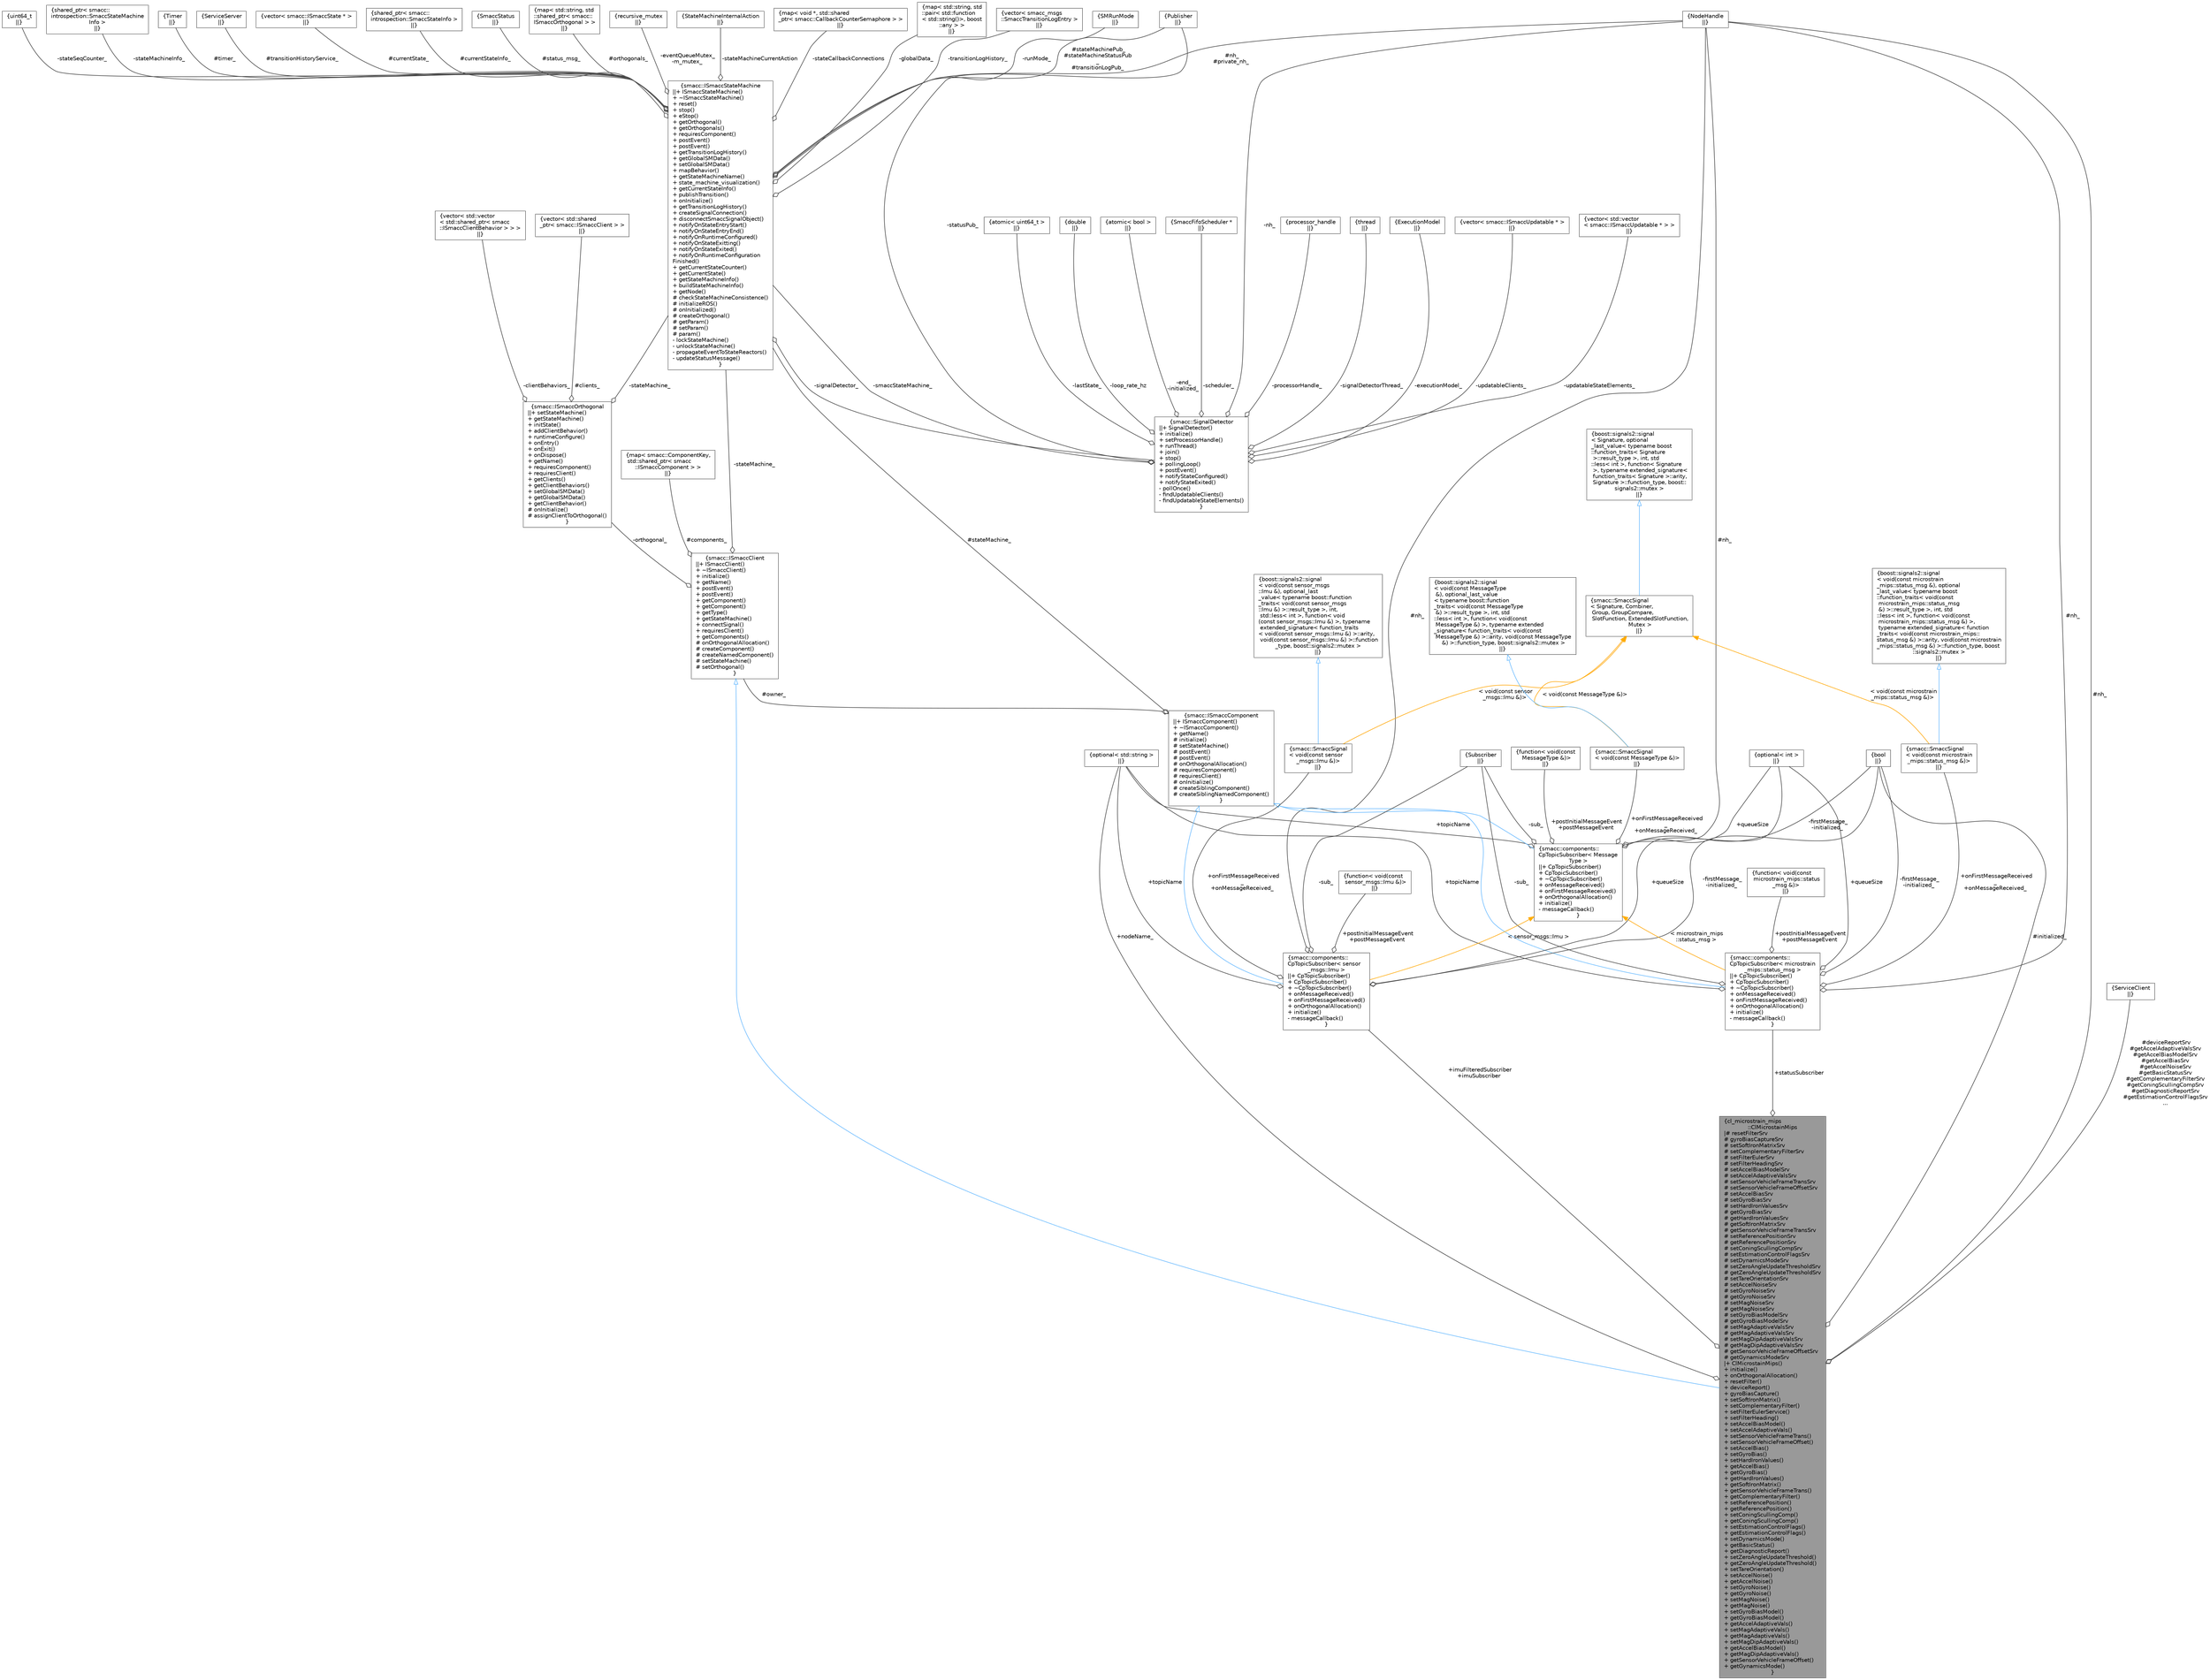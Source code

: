 digraph "cl_microstrain_mips::ClMicrostainMips"
{
 // LATEX_PDF_SIZE
  bgcolor="transparent";
  edge [fontname=Helvetica,fontsize=10,labelfontname=Helvetica,labelfontsize=10];
  node [fontname=Helvetica,fontsize=10,shape=box,height=0.2,width=0.4];
  Node1 [label="{cl_microstrain_mips\l::ClMicrostainMips\n|# resetFilterSrv\l# gyroBiasCaptureSrv\l# setSoftIronMatrixSrv\l# setComplementaryFilterSrv\l# setFilterEulerSrv\l# setFilterHeadingSrv\l# setAccelBiasModelSrv\l# setAccelAdaptiveValsSrv\l# setSensorVehicleFrameTransSrv\l# setSensorVehicleFrameOffsetSrv\l# setAccelBiasSrv\l# setGyroBiasSrv\l# setHardIronValuesSrv\l# getGyroBiasSrv\l# getHardIronValuesSrv\l# getSoftIronMatrixSrv\l# getSensorVehicleFrameTransSrv\l# setReferencePositionSrv\l# getReferencePositionSrv\l# setConingScullingCompSrv\l# setEstimationControlFlagsSrv\l# setDynamicsModeSrv\l# setZeroAngleUpdateThresholdSrv\l# getZeroAngleUpdateThresholdSrv\l# setTareOrientationSrv\l# setAccelNoiseSrv\l# setGyroNoiseSrv\l# getGyroNoiseSrv\l# setMagNoiseSrv\l# getMagNoiseSrv\l# setGyroBiasModelSrv\l# getGyroBiasModelSrv\l# setMagAdaptiveValsSrv\l# getMagAdaptiveValsSrv\l# setMagDipAdaptiveValsSrv\l# getMagDipAdaptiveValsSrv\l# getSensorVehicleFrameOffsetSrv\l# getGynamicsModeSrv\l|+ ClMicrostainMips()\l+ initialize()\l+ onOrthogonalAllocation()\l+ resetFilter()\l+ deviceReport()\l+ gyroBiasCapture()\l+ setSoftIronMatrix()\l+ setComplementaryFilter()\l+ setFilterEulerService()\l+ setFilterHeading()\l+ setAccelBiasModel()\l+ setAccelAdaptiveVals()\l+ setSensorVehicleFrameTrans()\l+ setSensorVehicleFrameOffset()\l+ setAccelBias()\l+ setGyroBias()\l+ setHardIronValues()\l+ getAccelBias()\l+ getGyroBias()\l+ getHardIronValues()\l+ getSoftIronMatrix()\l+ getSensorVehicleFrameTrans()\l+ getComplementaryFilter()\l+ setReferencePosition()\l+ getReferencePosition()\l+ setConingScullingComp()\l+ getConingScullingComp()\l+ setEstimationControlFlags()\l+ getEstimationControlFlags()\l+ setDynamicsMode()\l+ getBasicStatus()\l+ getDiagnosticReport()\l+ setZeroAngleUpdateThreshold()\l+ getZeroAngleUpdateThreshold()\l+ setTareOrientation()\l+ setAccelNoise()\l+ getAccelNoise()\l+ setGyroNoise()\l+ getGyroNoise()\l+ setMagNoise()\l+ getMagNoise()\l+ setGyroBiasModel()\l+ getGyroBiasModel()\l+ getAccelAdaptiveVals()\l+ setMagAdaptiveVals()\l+ getMagAdaptiveVals()\l+ setMagDipAdaptiveVals()\l+ getAccelBiasModel()\l+ getMagDipAdaptiveVals()\l+ getSensorVehicleFrameOffset()\l+ getGynamicsMode()\l}",height=0.2,width=0.4,color="gray40", fillcolor="grey60", style="filled", fontcolor="black",tooltip=" "];
  Node2 -> Node1 [dir="back",color="steelblue1",style="solid",arrowtail="onormal"];
  Node2 [label="{smacc::ISmaccClient\n||+ ISmaccClient()\l+ ~ISmaccClient()\l+ initialize()\l+ getName()\l+ postEvent()\l+ postEvent()\l+ getComponent()\l+ getComponent()\l+ getType()\l+ getStateMachine()\l+ connectSignal()\l+ requiresClient()\l+ getComponents()\l# onOrthogonalAllocation()\l# createComponent()\l# createNamedComponent()\l# setStateMachine()\l# setOrthogonal()\l}",height=0.2,width=0.4,color="gray40", fillcolor="white", style="filled",URL="$classsmacc_1_1ISmaccClient.html",tooltip=" "];
  Node3 -> Node2 [color="grey25",style="solid",label=" #components_" ,arrowhead="odiamond"];
  Node3 [label="{map\< smacc::ComponentKey,\l std::shared_ptr\< smacc\l::ISmaccComponent \> \>\n||}",height=0.2,width=0.4,color="gray40", fillcolor="white", style="filled",tooltip=" "];
  Node4 -> Node2 [color="grey25",style="solid",label=" -stateMachine_" ,arrowhead="odiamond"];
  Node4 [label="{smacc::ISmaccStateMachine\n||+ ISmaccStateMachine()\l+ ~ISmaccStateMachine()\l+ reset()\l+ stop()\l+ eStop()\l+ getOrthogonal()\l+ getOrthogonals()\l+ requiresComponent()\l+ postEvent()\l+ postEvent()\l+ getTransitionLogHistory()\l+ getGlobalSMData()\l+ setGlobalSMData()\l+ mapBehavior()\l+ getStateMachineName()\l+ state_machine_visualization()\l+ getCurrentStateInfo()\l+ publishTransition()\l+ onInitialize()\l+ getTransitionLogHistory()\l+ createSignalConnection()\l+ disconnectSmaccSignalObject()\l+ notifyOnStateEntryStart()\l+ notifyOnStateEntryEnd()\l+ notifyOnRuntimeConfigured()\l+ notifyOnStateExitting()\l+ notifyOnStateExited()\l+ notifyOnRuntimeConfiguration\lFinished()\l+ getCurrentStateCounter()\l+ getCurrentState()\l+ getStateMachineInfo()\l+ buildStateMachineInfo()\l+ getNode()\l# checkStateMachineConsistence()\l# initializeROS()\l# onInitialized()\l# createOrthogonal()\l# getParam()\l# setParam()\l# param()\l- lockStateMachine()\l- unlockStateMachine()\l- propagateEventToStateReactors()\l- updateStatusMessage()\l}",height=0.2,width=0.4,color="gray40", fillcolor="white", style="filled",URL="$classsmacc_1_1ISmaccStateMachine.html",tooltip=" "];
  Node5 -> Node4 [color="grey25",style="solid",label=" #nh_\n#private_nh_" ,arrowhead="odiamond"];
  Node5 [label="{NodeHandle\n||}",height=0.2,width=0.4,color="gray40", fillcolor="white", style="filled",tooltip=" "];
  Node6 -> Node4 [color="grey25",style="solid",label=" #timer_" ,arrowhead="odiamond"];
  Node6 [label="{Timer\n||}",height=0.2,width=0.4,color="gray40", fillcolor="white", style="filled",tooltip=" "];
  Node7 -> Node4 [color="grey25",style="solid",label=" #stateMachinePub_\n#stateMachineStatusPub\l_\n#transitionLogPub_" ,arrowhead="odiamond"];
  Node7 [label="{Publisher\n||}",height=0.2,width=0.4,color="gray40", fillcolor="white", style="filled",tooltip=" "];
  Node8 -> Node4 [color="grey25",style="solid",label=" #transitionHistoryService_" ,arrowhead="odiamond"];
  Node8 [label="{ServiceServer\n||}",height=0.2,width=0.4,color="gray40", fillcolor="white", style="filled",tooltip=" "];
  Node9 -> Node4 [color="grey25",style="solid",label=" #currentState_" ,arrowhead="odiamond"];
  Node9 [label="{vector\< smacc::ISmaccState * \>\n||}",height=0.2,width=0.4,color="gray40", fillcolor="white", style="filled",tooltip=" "];
  Node10 -> Node4 [color="grey25",style="solid",label=" #currentStateInfo_" ,arrowhead="odiamond"];
  Node10 [label="{shared_ptr\< smacc::\lintrospection::SmaccStateInfo \>\n||}",height=0.2,width=0.4,color="gray40", fillcolor="white", style="filled",tooltip=" "];
  Node11 -> Node4 [color="grey25",style="solid",label=" #status_msg_" ,arrowhead="odiamond"];
  Node11 [label="{SmaccStatus\n||}",height=0.2,width=0.4,color="gray40", fillcolor="white", style="filled",tooltip=" "];
  Node12 -> Node4 [color="grey25",style="solid",label=" #orthogonals_" ,arrowhead="odiamond"];
  Node12 [label="{map\< std::string, std\l::shared_ptr\< smacc::\lISmaccOrthogonal \> \>\n||}",height=0.2,width=0.4,color="gray40", fillcolor="white", style="filled",tooltip=" "];
  Node13 -> Node4 [color="grey25",style="solid",label=" -eventQueueMutex_\n-m_mutex_" ,arrowhead="odiamond"];
  Node13 [label="{recursive_mutex\n||}",height=0.2,width=0.4,color="gray40", fillcolor="white", style="filled",tooltip=" "];
  Node14 -> Node4 [color="grey25",style="solid",label=" -stateMachineCurrentAction" ,arrowhead="odiamond"];
  Node14 [label="{StateMachineInternalAction\n||}",height=0.2,width=0.4,color="gray40", fillcolor="white", style="filled",tooltip=" "];
  Node15 -> Node4 [color="grey25",style="solid",label=" -stateCallbackConnections" ,arrowhead="odiamond"];
  Node15 [label="{map\< void *, std::shared\l_ptr\< smacc::CallbackCounterSemaphore \> \>\n||}",height=0.2,width=0.4,color="gray40", fillcolor="white", style="filled",tooltip=" "];
  Node16 -> Node4 [color="grey25",style="solid",label=" -globalData_" ,arrowhead="odiamond"];
  Node16 [label="{map\< std::string, std\l::pair\< std::function\l\< std::string()\>, boost\l::any \> \>\n||}",height=0.2,width=0.4,color="gray40", fillcolor="white", style="filled",tooltip=" "];
  Node17 -> Node4 [color="grey25",style="solid",label=" -transitionLogHistory_" ,arrowhead="odiamond"];
  Node17 [label="{vector\< smacc_msgs\l::SmaccTransitionLogEntry \>\n||}",height=0.2,width=0.4,color="gray40", fillcolor="white", style="filled",tooltip=" "];
  Node18 -> Node4 [color="grey25",style="solid",label=" -runMode_" ,arrowhead="odiamond"];
  Node18 [label="{SMRunMode\n||}",height=0.2,width=0.4,color="gray40", fillcolor="white", style="filled",tooltip=" "];
  Node19 -> Node4 [color="grey25",style="solid",label=" -signalDetector_" ,arrowhead="odiamond"];
  Node19 [label="{smacc::SignalDetector\n||+ SignalDetector()\l+ initialize()\l+ setProcessorHandle()\l+ runThread()\l+ join()\l+ stop()\l+ pollingLoop()\l+ postEvent()\l+ notifyStateConfigured()\l+ notifyStateExited()\l- pollOnce()\l- findUpdatableClients()\l- findUpdatableStateElements()\l}",height=0.2,width=0.4,color="gray40", fillcolor="white", style="filled",URL="$classsmacc_1_1SignalDetector.html",tooltip=" "];
  Node4 -> Node19 [color="grey25",style="solid",label=" -smaccStateMachine_" ,arrowhead="odiamond"];
  Node20 -> Node19 [color="grey25",style="solid",label=" -updatableClients_" ,arrowhead="odiamond"];
  Node20 [label="{vector\< smacc::ISmaccUpdatable * \>\n||}",height=0.2,width=0.4,color="gray40", fillcolor="white", style="filled",tooltip=" "];
  Node21 -> Node19 [color="grey25",style="solid",label=" -updatableStateElements_" ,arrowhead="odiamond"];
  Node21 [label="{vector\< std::vector\l\< smacc::ISmaccUpdatable * \> \>\n||}",height=0.2,width=0.4,color="gray40", fillcolor="white", style="filled",tooltip=" "];
  Node22 -> Node19 [color="grey25",style="solid",label=" -lastState_" ,arrowhead="odiamond"];
  Node22 [label="{atomic\< uint64_t \>\n||}",height=0.2,width=0.4,color="gray40", fillcolor="white", style="filled",tooltip=" "];
  Node23 -> Node19 [color="grey25",style="solid",label=" -loop_rate_hz" ,arrowhead="odiamond"];
  Node23 [label="{double\n||}",height=0.2,width=0.4,color="gray40", fillcolor="white", style="filled",tooltip=" "];
  Node24 -> Node19 [color="grey25",style="solid",label=" -end_\n-initialized_" ,arrowhead="odiamond"];
  Node24 [label="{atomic\< bool \>\n||}",height=0.2,width=0.4,color="gray40", fillcolor="white", style="filled",tooltip=" "];
  Node5 -> Node19 [color="grey25",style="solid",label=" -nh_" ,arrowhead="odiamond"];
  Node7 -> Node19 [color="grey25",style="solid",label=" -statusPub_" ,arrowhead="odiamond"];
  Node25 -> Node19 [color="grey25",style="solid",label=" -scheduler_" ,arrowhead="odiamond"];
  Node25 [label="{SmaccFifoScheduler *\n||}",height=0.2,width=0.4,color="gray40", fillcolor="white", style="filled",tooltip=" "];
  Node26 -> Node19 [color="grey25",style="solid",label=" -processorHandle_" ,arrowhead="odiamond"];
  Node26 [label="{processor_handle\n||}",height=0.2,width=0.4,color="gray40", fillcolor="white", style="filled",tooltip=" "];
  Node27 -> Node19 [color="grey25",style="solid",label=" -signalDetectorThread_" ,arrowhead="odiamond"];
  Node27 [label="{thread\n||}",height=0.2,width=0.4,color="gray40", fillcolor="white", style="filled",tooltip=" "];
  Node28 -> Node19 [color="grey25",style="solid",label=" -executionModel_" ,arrowhead="odiamond"];
  Node28 [label="{ExecutionModel\n||}",height=0.2,width=0.4,color="gray40", fillcolor="white", style="filled",tooltip=" "];
  Node29 -> Node4 [color="grey25",style="solid",label=" -stateSeqCounter_" ,arrowhead="odiamond"];
  Node29 [label="{uint64_t\n||}",height=0.2,width=0.4,color="gray40", fillcolor="white", style="filled",tooltip=" "];
  Node30 -> Node4 [color="grey25",style="solid",label=" -stateMachineInfo_" ,arrowhead="odiamond"];
  Node30 [label="{shared_ptr\< smacc::\lintrospection::SmaccStateMachine\lInfo \>\n||}",height=0.2,width=0.4,color="gray40", fillcolor="white", style="filled",tooltip=" "];
  Node31 -> Node2 [color="grey25",style="solid",label=" -orthogonal_" ,arrowhead="odiamond"];
  Node31 [label="{smacc::ISmaccOrthogonal\n||+ setStateMachine()\l+ getStateMachine()\l+ initState()\l+ addClientBehavior()\l+ runtimeConfigure()\l+ onEntry()\l+ onExit()\l+ onDispose()\l+ getName()\l+ requiresComponent()\l+ requiresClient()\l+ getClients()\l+ getClientBehaviors()\l+ setGlobalSMData()\l+ getGlobalSMData()\l+ getClientBehavior()\l# onInitialize()\l# assignClientToOrthogonal()\l}",height=0.2,width=0.4,color="gray40", fillcolor="white", style="filled",URL="$classsmacc_1_1ISmaccOrthogonal.html",tooltip=" "];
  Node32 -> Node31 [color="grey25",style="solid",label=" #clients_" ,arrowhead="odiamond"];
  Node32 [label="{vector\< std::shared\l_ptr\< smacc::ISmaccClient \> \>\n||}",height=0.2,width=0.4,color="gray40", fillcolor="white", style="filled",tooltip=" "];
  Node4 -> Node31 [color="grey25",style="solid",label=" -stateMachine_" ,arrowhead="odiamond"];
  Node33 -> Node31 [color="grey25",style="solid",label=" -clientBehaviors_" ,arrowhead="odiamond"];
  Node33 [label="{vector\< std::vector\l\< std::shared_ptr\< smacc\l::ISmaccClientBehavior \> \> \>\n||}",height=0.2,width=0.4,color="gray40", fillcolor="white", style="filled",tooltip=" "];
  Node34 -> Node1 [color="grey25",style="solid",label=" +nodeName_" ,arrowhead="odiamond"];
  Node34 [label="{optional\< std::string \>\n||}",height=0.2,width=0.4,color="gray40", fillcolor="white", style="filled",tooltip=" "];
  Node35 -> Node1 [color="grey25",style="solid",label=" +imuFilteredSubscriber\n+imuSubscriber" ,arrowhead="odiamond"];
  Node35 [label="{smacc::components::\lCpTopicSubscriber\< sensor\l_msgs::Imu \>\n||+ CpTopicSubscriber()\l+ CpTopicSubscriber()\l+ ~CpTopicSubscriber()\l+ onMessageReceived()\l+ onFirstMessageReceived()\l+ onOrthogonalAllocation()\l+ initialize()\l- messageCallback()\l}",height=0.2,width=0.4,color="gray40", fillcolor="white", style="filled",URL="$classsmacc_1_1components_1_1CpTopicSubscriber.html",tooltip=" "];
  Node36 -> Node35 [dir="back",color="steelblue1",style="solid",arrowtail="onormal"];
  Node36 [label="{smacc::ISmaccComponent\n||+ ISmaccComponent()\l+ ~ISmaccComponent()\l+ getName()\l# initialize()\l# setStateMachine()\l# postEvent()\l# postEvent()\l# onOrthogonalAllocation()\l# requiresComponent()\l# requiresClient()\l# onInitialize()\l# createSiblingComponent()\l# createSiblingNamedComponent()\l}",height=0.2,width=0.4,color="gray40", fillcolor="white", style="filled",URL="$classsmacc_1_1ISmaccComponent.html",tooltip=" "];
  Node4 -> Node36 [color="grey25",style="solid",label=" #stateMachine_" ,arrowhead="odiamond"];
  Node2 -> Node36 [color="grey25",style="solid",label=" #owner_" ,arrowhead="odiamond"];
  Node34 -> Node35 [color="grey25",style="solid",label=" +topicName" ,arrowhead="odiamond"];
  Node37 -> Node35 [color="grey25",style="solid",label=" +queueSize" ,arrowhead="odiamond"];
  Node37 [label="{optional\< int \>\n||}",height=0.2,width=0.4,color="gray40", fillcolor="white", style="filled",tooltip=" "];
  Node38 -> Node35 [color="grey25",style="solid",label=" +onFirstMessageReceived\l_\n+onMessageReceived_" ,arrowhead="odiamond"];
  Node38 [label="{smacc::SmaccSignal\l\< void(const sensor\l_msgs::Imu &)\>\n||}",height=0.2,width=0.4,color="gray40", fillcolor="white", style="filled",URL="$classsmacc_1_1SmaccSignal.html",tooltip=" "];
  Node39 -> Node38 [dir="back",color="steelblue1",style="solid",arrowtail="onormal"];
  Node39 [label="{boost::signals2::signal\l\< void(const sensor_msgs\l::Imu &), optional_last\l_value\< typename boost::function\l_traits\< void(const sensor_msgs\l::Imu &) \>::result_type \>, int,\l std::less\< int \>, function\< void\l(const sensor_msgs::Imu &) \>, typename\l extended_signature\< function_traits\l\< void(const sensor_msgs::Imu &) \>::arity,\l void(const sensor_msgs::Imu &) \>::function\l_type, boost::signals2::mutex \>\n||}",height=0.2,width=0.4,color="gray40", fillcolor="white", style="filled",tooltip=" "];
  Node40 -> Node38 [dir="back",color="orange",style="solid",label=" \< void(const sensor\l_msgs::Imu &)\>" ];
  Node40 [label="{smacc::SmaccSignal\l\< Signature, Combiner,\l Group, GroupCompare,\l SlotFunction, ExtendedSlotFunction,\l Mutex \>\n||}",height=0.2,width=0.4,color="gray40", fillcolor="white", style="filled",URL="$classsmacc_1_1SmaccSignal.html",tooltip=" "];
  Node41 -> Node40 [dir="back",color="steelblue1",style="solid",arrowtail="onormal"];
  Node41 [label="{boost::signals2::signal\l\< Signature, optional\l_last_value\< typename boost\l::function_traits\< Signature\l \>::result_type \>, int, std\l::less\< int \>, function\< Signature\l \>, typename extended_signature\<\l function_traits\< Signature \>::arity,\l Signature \>::function_type, boost::\lsignals2::mutex \>\n||}",height=0.2,width=0.4,color="gray40", fillcolor="white", style="filled",tooltip=" "];
  Node42 -> Node35 [color="grey25",style="solid",label=" +postInitialMessageEvent\n+postMessageEvent" ,arrowhead="odiamond"];
  Node42 [label="{function\< void(const\l sensor_msgs::Imu &)\>\n||}",height=0.2,width=0.4,color="gray40", fillcolor="white", style="filled",URL="$classstd_1_1function_3_01void_07const_01sensor__msgs_1_1Imu_01_6_08_4.html",tooltip=" "];
  Node5 -> Node35 [color="grey25",style="solid",label=" #nh_" ,arrowhead="odiamond"];
  Node43 -> Node35 [color="grey25",style="solid",label=" -sub_" ,arrowhead="odiamond"];
  Node43 [label="{Subscriber\n||}",height=0.2,width=0.4,color="gray40", fillcolor="white", style="filled",tooltip=" "];
  Node44 -> Node35 [color="grey25",style="solid",label=" -firstMessage_\n-initialized_" ,arrowhead="odiamond"];
  Node44 [label="{bool\n||}",height=0.2,width=0.4,color="gray40", fillcolor="white", style="filled",URL="$classbool.html",tooltip=" "];
  Node45 -> Node35 [dir="back",color="orange",style="solid",label=" \< sensor_msgs::Imu \>" ];
  Node45 [label="{smacc::components::\lCpTopicSubscriber\< Message\lType \>\n||+ CpTopicSubscriber()\l+ CpTopicSubscriber()\l+ ~CpTopicSubscriber()\l+ onMessageReceived()\l+ onFirstMessageReceived()\l+ onOrthogonalAllocation()\l+ initialize()\l- messageCallback()\l}",height=0.2,width=0.4,color="gray40", fillcolor="white", style="filled",URL="$classsmacc_1_1components_1_1CpTopicSubscriber.html",tooltip=" "];
  Node36 -> Node45 [dir="back",color="steelblue1",style="solid",arrowtail="onormal"];
  Node34 -> Node45 [color="grey25",style="solid",label=" +topicName" ,arrowhead="odiamond"];
  Node37 -> Node45 [color="grey25",style="solid",label=" +queueSize" ,arrowhead="odiamond"];
  Node46 -> Node45 [color="grey25",style="solid",label=" +onFirstMessageReceived\l_\n+onMessageReceived_" ,arrowhead="odiamond"];
  Node46 [label="{smacc::SmaccSignal\l\< void(const MessageType &)\>\n||}",height=0.2,width=0.4,color="gray40", fillcolor="white", style="filled",URL="$classsmacc_1_1SmaccSignal.html",tooltip=" "];
  Node47 -> Node46 [dir="back",color="steelblue1",style="solid",arrowtail="onormal"];
  Node47 [label="{boost::signals2::signal\l\< void(const MessageType\l &), optional_last_value\l\< typename boost::function\l_traits\< void(const MessageType\l &) \>::result_type \>, int, std\l::less\< int \>, function\< void(const\l MessageType &) \>, typename extended\l_signature\< function_traits\< void(const\l MessageType &) \>::arity, void(const MessageType\l &) \>::function_type, boost::signals2::mutex \>\n||}",height=0.2,width=0.4,color="gray40", fillcolor="white", style="filled",tooltip=" "];
  Node40 -> Node46 [dir="back",color="orange",style="solid",label=" \< void(const MessageType &)\>" ];
  Node48 -> Node45 [color="grey25",style="solid",label=" +postInitialMessageEvent\n+postMessageEvent" ,arrowhead="odiamond"];
  Node48 [label="{function\< void(const\l MessageType &)\>\n||}",height=0.2,width=0.4,color="gray40", fillcolor="white", style="filled",tooltip=" "];
  Node5 -> Node45 [color="grey25",style="solid",label=" #nh_" ,arrowhead="odiamond"];
  Node43 -> Node45 [color="grey25",style="solid",label=" -sub_" ,arrowhead="odiamond"];
  Node44 -> Node45 [color="grey25",style="solid",label=" -firstMessage_\n-initialized_" ,arrowhead="odiamond"];
  Node49 -> Node1 [color="grey25",style="solid",label=" +statusSubscriber" ,arrowhead="odiamond"];
  Node49 [label="{smacc::components::\lCpTopicSubscriber\< microstrain\l_mips::status_msg \>\n||+ CpTopicSubscriber()\l+ CpTopicSubscriber()\l+ ~CpTopicSubscriber()\l+ onMessageReceived()\l+ onFirstMessageReceived()\l+ onOrthogonalAllocation()\l+ initialize()\l- messageCallback()\l}",height=0.2,width=0.4,color="gray40", fillcolor="white", style="filled",URL="$classsmacc_1_1components_1_1CpTopicSubscriber.html",tooltip=" "];
  Node36 -> Node49 [dir="back",color="steelblue1",style="solid",arrowtail="onormal"];
  Node34 -> Node49 [color="grey25",style="solid",label=" +topicName" ,arrowhead="odiamond"];
  Node37 -> Node49 [color="grey25",style="solid",label=" +queueSize" ,arrowhead="odiamond"];
  Node50 -> Node49 [color="grey25",style="solid",label=" +onFirstMessageReceived\l_\n+onMessageReceived_" ,arrowhead="odiamond"];
  Node50 [label="{smacc::SmaccSignal\l\< void(const microstrain\l_mips::status_msg &)\>\n||}",height=0.2,width=0.4,color="gray40", fillcolor="white", style="filled",URL="$classsmacc_1_1SmaccSignal.html",tooltip=" "];
  Node51 -> Node50 [dir="back",color="steelblue1",style="solid",arrowtail="onormal"];
  Node51 [label="{boost::signals2::signal\l\< void(const microstrain\l_mips::status_msg &), optional\l_last_value\< typename boost\l::function_traits\< void(const\l microstrain_mips::status_msg\l &) \>::result_type \>, int, std\l::less\< int \>, function\< void(const\l microstrain_mips::status_msg &) \>,\l typename extended_signature\< function\l_traits\< void(const microstrain_mips::\lstatus_msg &) \>::arity, void(const microstrain\l_mips::status_msg &) \>::function_type, boost\l::signals2::mutex \>\n||}",height=0.2,width=0.4,color="gray40", fillcolor="white", style="filled",tooltip=" "];
  Node40 -> Node50 [dir="back",color="orange",style="solid",label=" \< void(const microstrain\l_mips::status_msg &)\>" ];
  Node52 -> Node49 [color="grey25",style="solid",label=" +postInitialMessageEvent\n+postMessageEvent" ,arrowhead="odiamond"];
  Node52 [label="{function\< void(const\l microstrain_mips::status\l_msg &)\>\n||}",height=0.2,width=0.4,color="gray40", fillcolor="white", style="filled",URL="$classstd_1_1function_3_01void_07const_01microstrain__mips_1_1status__msg_01_6_08_4.html",tooltip=" "];
  Node5 -> Node49 [color="grey25",style="solid",label=" #nh_" ,arrowhead="odiamond"];
  Node43 -> Node49 [color="grey25",style="solid",label=" -sub_" ,arrowhead="odiamond"];
  Node44 -> Node49 [color="grey25",style="solid",label=" -firstMessage_\n-initialized_" ,arrowhead="odiamond"];
  Node45 -> Node49 [dir="back",color="orange",style="solid",label=" \< microstrain_mips\l::status_msg \>" ];
  Node5 -> Node1 [color="grey25",style="solid",label=" #nh_" ,arrowhead="odiamond"];
  Node44 -> Node1 [color="grey25",style="solid",label=" #initialized_" ,arrowhead="odiamond"];
  Node53 -> Node1 [color="grey25",style="solid",label=" #deviceReportSrv\n#getAccelAdaptiveValsSrv\n#getAccelBiasModelSrv\n#getAccelBiasSrv\n#getAccelNoiseSrv\n#getBasicStatusSrv\n#getComplementaryFilterSrv\n#getConingScullingCompSrv\n#getDiagnosticReportSrv\n#getEstimationControlFlagsSrv\n..." ,arrowhead="odiamond"];
  Node53 [label="{ServiceClient\n||}",height=0.2,width=0.4,color="gray40", fillcolor="white", style="filled",tooltip=" "];
}
